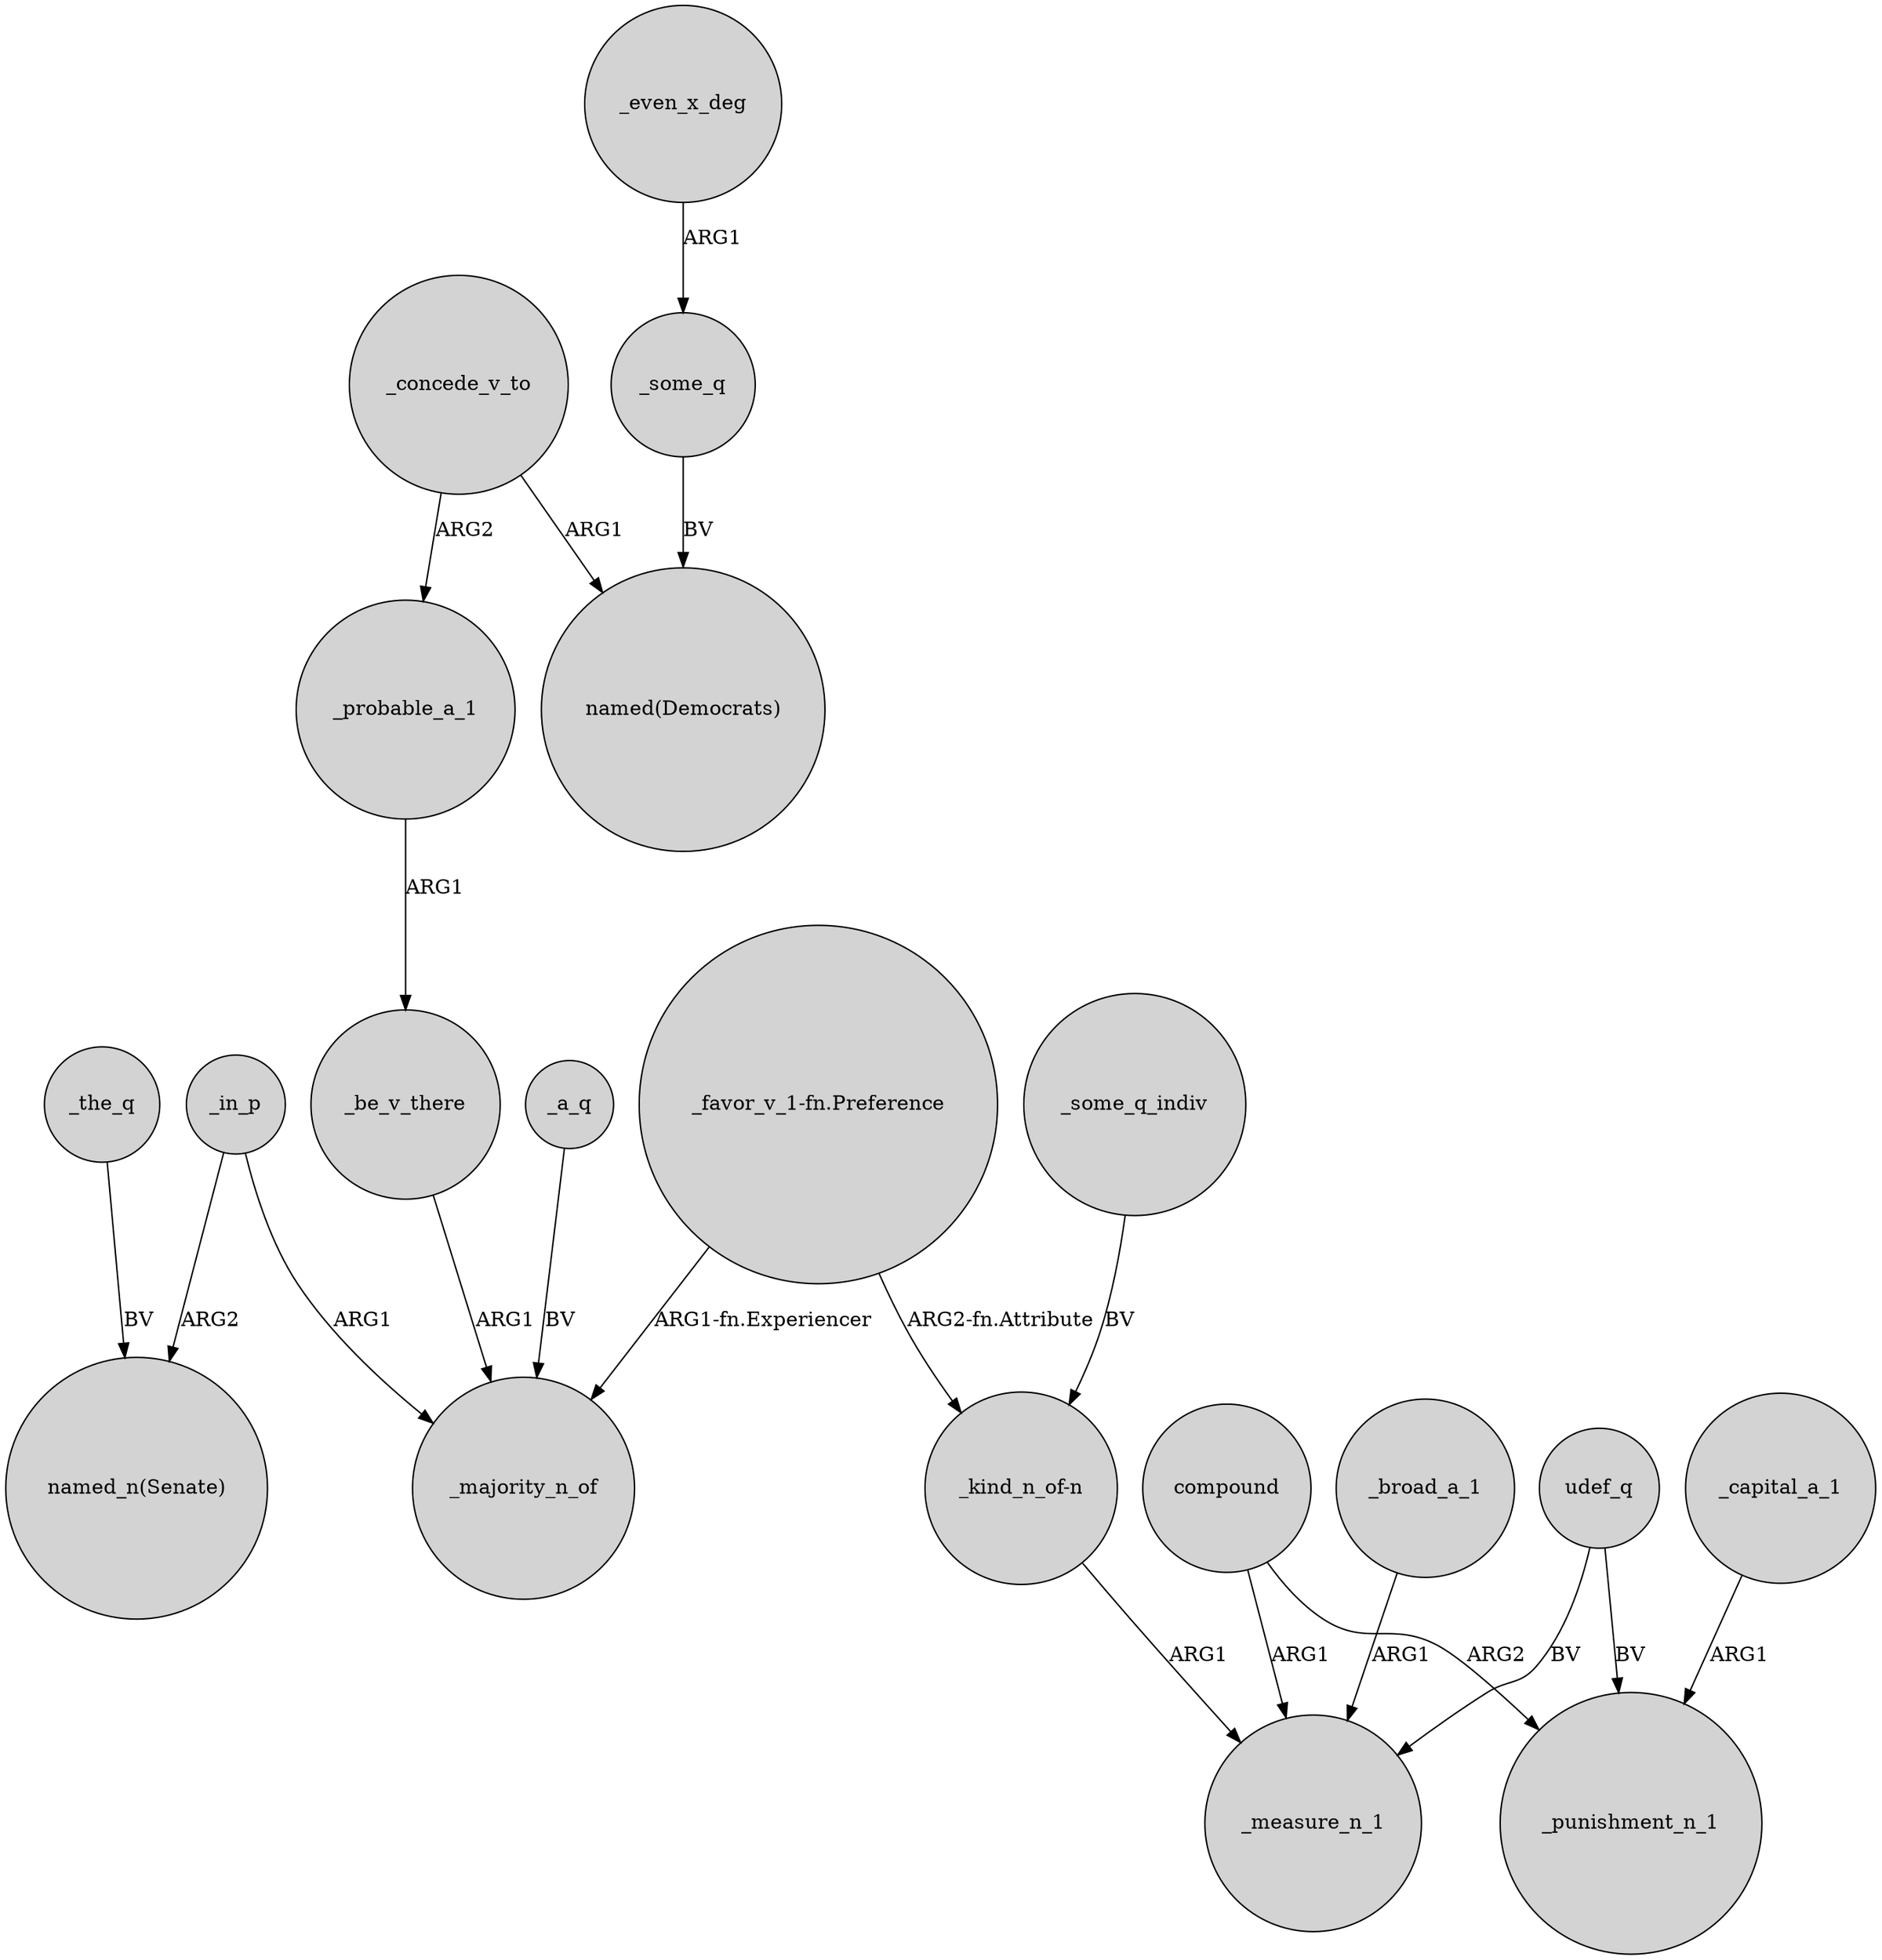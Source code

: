 digraph {
	node [shape=circle style=filled]
	_some_q -> "named(Democrats)" [label=BV]
	_concede_v_to -> _probable_a_1 [label=ARG2]
	_probable_a_1 -> _be_v_there [label=ARG1]
	_some_q_indiv -> "_kind_n_of-n" [label=BV]
	udef_q -> _punishment_n_1 [label=BV]
	_broad_a_1 -> _measure_n_1 [label=ARG1]
	compound -> _punishment_n_1 [label=ARG2]
	_in_p -> "named_n(Senate)" [label=ARG2]
	_a_q -> _majority_n_of [label=BV]
	"_favor_v_1-fn.Preference" -> _majority_n_of [label="ARG1-fn.Experiencer"]
	"_kind_n_of-n" -> _measure_n_1 [label=ARG1]
	compound -> _measure_n_1 [label=ARG1]
	_concede_v_to -> "named(Democrats)" [label=ARG1]
	_the_q -> "named_n(Senate)" [label=BV]
	udef_q -> _measure_n_1 [label=BV]
	"_favor_v_1-fn.Preference" -> "_kind_n_of-n" [label="ARG2-fn.Attribute"]
	_capital_a_1 -> _punishment_n_1 [label=ARG1]
	_even_x_deg -> _some_q [label=ARG1]
	_in_p -> _majority_n_of [label=ARG1]
	_be_v_there -> _majority_n_of [label=ARG1]
}
